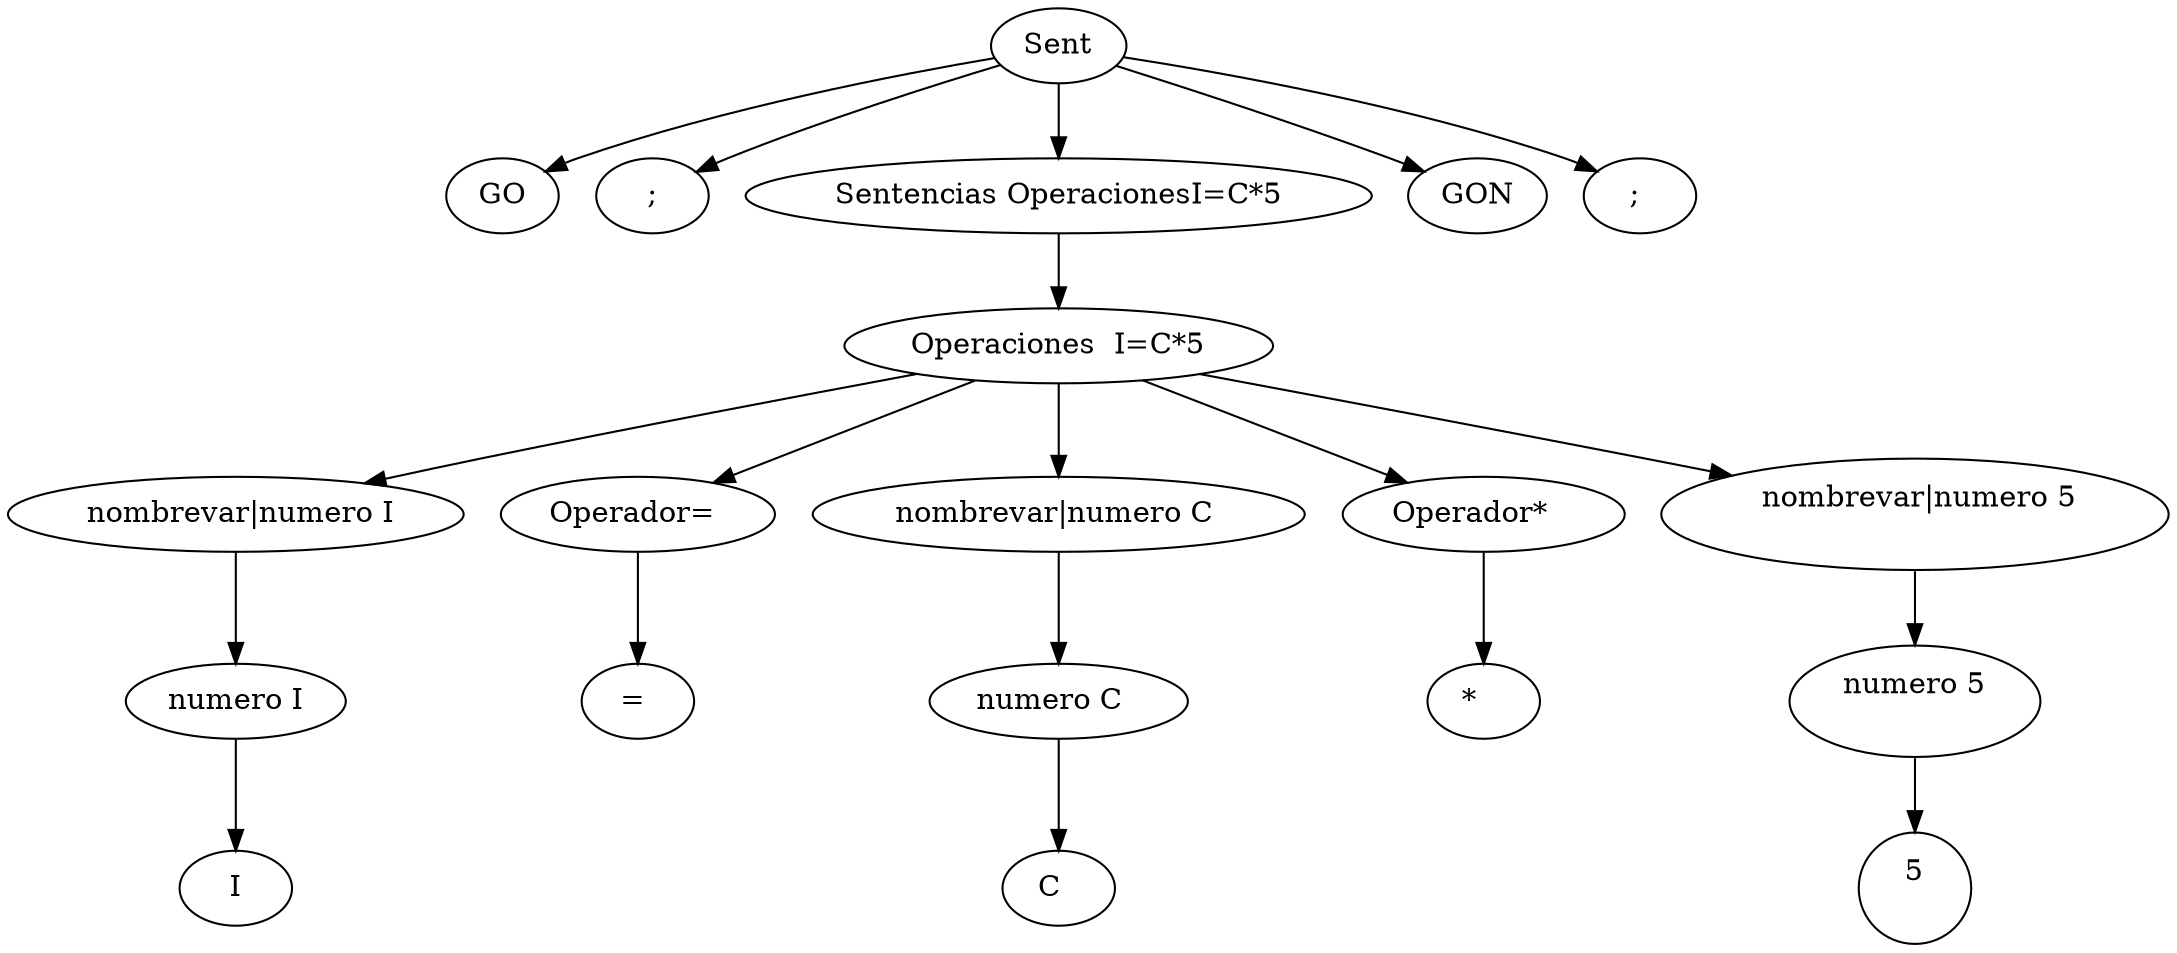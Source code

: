 digraph G {
	Sent -> GO
	Sent -> ";"
	Sent -> "Sentencias OperacionesI=C*5
"
	Sent -> GON
	Sent -> "; "
	"Sentencias OperacionesI=C*5
" -> "Operaciones  I=C*5
"
	"Operaciones  I=C*5
" -> " nombrevar|numero I"
	" nombrevar|numero I" -> "numero I"
	"numero I" -> I
	"Operaciones  I=C*5
" -> "Operador= "
	"Operador= " -> "= "
	"Operaciones  I=C*5
" -> " nombrevar|numero C  "
	" nombrevar|numero C  " -> "numero C  "
	"numero C  " -> "C  "
	"Operaciones  I=C*5
" -> "Operador*   "
	"Operador*   " -> "*   "
	"Operaciones  I=C*5
" -> " nombrevar|numero 5
    "
	" nombrevar|numero 5
    " -> "numero 5
    "
	"numero 5
    " -> "5
    "
}

